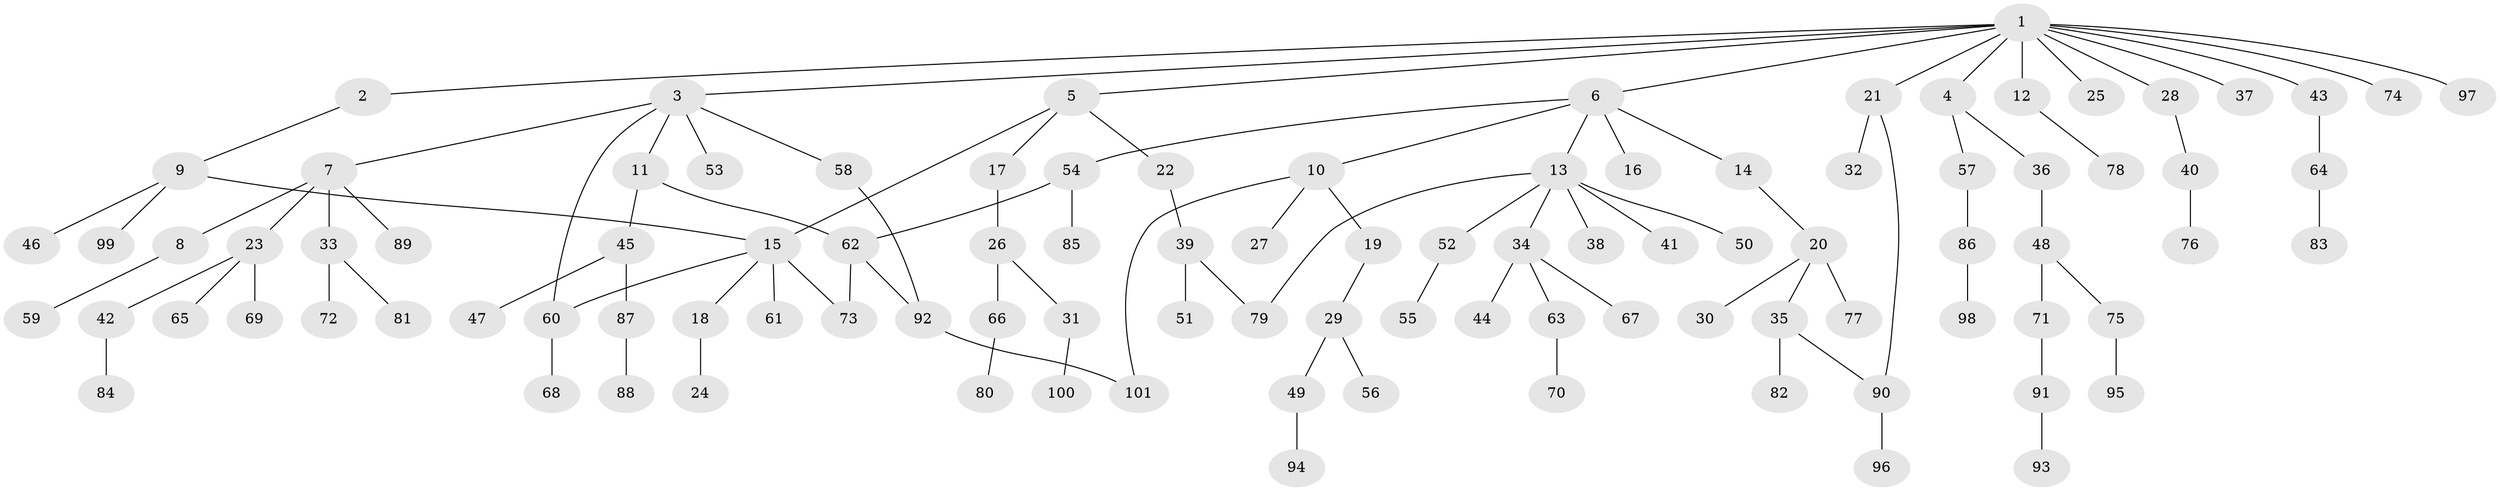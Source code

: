 // Generated by graph-tools (version 1.1) at 2025/25/03/09/25 03:25:28]
// undirected, 101 vertices, 108 edges
graph export_dot {
graph [start="1"]
  node [color=gray90,style=filled];
  1;
  2;
  3;
  4;
  5;
  6;
  7;
  8;
  9;
  10;
  11;
  12;
  13;
  14;
  15;
  16;
  17;
  18;
  19;
  20;
  21;
  22;
  23;
  24;
  25;
  26;
  27;
  28;
  29;
  30;
  31;
  32;
  33;
  34;
  35;
  36;
  37;
  38;
  39;
  40;
  41;
  42;
  43;
  44;
  45;
  46;
  47;
  48;
  49;
  50;
  51;
  52;
  53;
  54;
  55;
  56;
  57;
  58;
  59;
  60;
  61;
  62;
  63;
  64;
  65;
  66;
  67;
  68;
  69;
  70;
  71;
  72;
  73;
  74;
  75;
  76;
  77;
  78;
  79;
  80;
  81;
  82;
  83;
  84;
  85;
  86;
  87;
  88;
  89;
  90;
  91;
  92;
  93;
  94;
  95;
  96;
  97;
  98;
  99;
  100;
  101;
  1 -- 2;
  1 -- 3;
  1 -- 4;
  1 -- 5;
  1 -- 6;
  1 -- 12;
  1 -- 21;
  1 -- 25;
  1 -- 28;
  1 -- 37;
  1 -- 43;
  1 -- 74;
  1 -- 97;
  2 -- 9;
  3 -- 7;
  3 -- 11;
  3 -- 53;
  3 -- 58;
  3 -- 60;
  4 -- 36;
  4 -- 57;
  5 -- 15;
  5 -- 17;
  5 -- 22;
  6 -- 10;
  6 -- 13;
  6 -- 14;
  6 -- 16;
  6 -- 54;
  7 -- 8;
  7 -- 23;
  7 -- 33;
  7 -- 89;
  8 -- 59;
  9 -- 46;
  9 -- 99;
  9 -- 15;
  10 -- 19;
  10 -- 27;
  10 -- 101;
  11 -- 45;
  11 -- 62;
  12 -- 78;
  13 -- 34;
  13 -- 38;
  13 -- 41;
  13 -- 50;
  13 -- 52;
  13 -- 79;
  14 -- 20;
  15 -- 18;
  15 -- 61;
  15 -- 73;
  15 -- 60;
  17 -- 26;
  18 -- 24;
  19 -- 29;
  20 -- 30;
  20 -- 35;
  20 -- 77;
  21 -- 32;
  21 -- 90;
  22 -- 39;
  23 -- 42;
  23 -- 65;
  23 -- 69;
  26 -- 31;
  26 -- 66;
  28 -- 40;
  29 -- 49;
  29 -- 56;
  31 -- 100;
  33 -- 72;
  33 -- 81;
  34 -- 44;
  34 -- 63;
  34 -- 67;
  35 -- 82;
  35 -- 90;
  36 -- 48;
  39 -- 51;
  39 -- 79;
  40 -- 76;
  42 -- 84;
  43 -- 64;
  45 -- 47;
  45 -- 87;
  48 -- 71;
  48 -- 75;
  49 -- 94;
  52 -- 55;
  54 -- 62;
  54 -- 85;
  57 -- 86;
  58 -- 92;
  60 -- 68;
  62 -- 73;
  62 -- 92;
  63 -- 70;
  64 -- 83;
  66 -- 80;
  71 -- 91;
  75 -- 95;
  86 -- 98;
  87 -- 88;
  90 -- 96;
  91 -- 93;
  92 -- 101;
}
